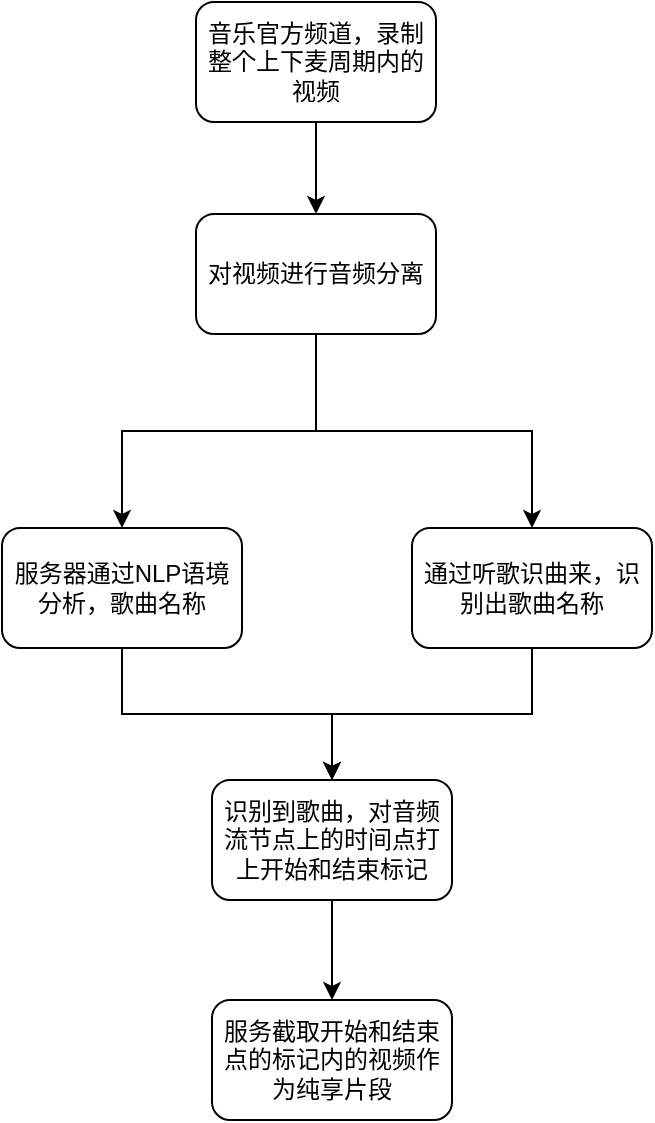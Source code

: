 <mxfile version="17.3.0" type="github" pages="4">
  <diagram id="Orc4LODNtjr0QZBacf03" name="Page-1">
    <mxGraphModel dx="1422" dy="706" grid="0" gridSize="10" guides="1" tooltips="1" connect="1" arrows="1" fold="1" page="1" pageScale="1" pageWidth="1169" pageHeight="827" math="0" shadow="0">
      <root>
        <mxCell id="0" />
        <mxCell id="1" parent="0" />
        <mxCell id="HTQkLbVQqDA6_dZUbLBM-3" style="edgeStyle=orthogonalEdgeStyle;rounded=0;orthogonalLoop=1;jettySize=auto;html=1;exitX=0.5;exitY=1;exitDx=0;exitDy=0;" edge="1" parent="1" source="HTQkLbVQqDA6_dZUbLBM-1" target="HTQkLbVQqDA6_dZUbLBM-2">
          <mxGeometry relative="1" as="geometry" />
        </mxCell>
        <mxCell id="HTQkLbVQqDA6_dZUbLBM-5" style="edgeStyle=orthogonalEdgeStyle;rounded=0;orthogonalLoop=1;jettySize=auto;html=1;exitX=0.5;exitY=1;exitDx=0;exitDy=0;" edge="1" parent="1" source="HTQkLbVQqDA6_dZUbLBM-1" target="HTQkLbVQqDA6_dZUbLBM-4">
          <mxGeometry relative="1" as="geometry" />
        </mxCell>
        <mxCell id="HTQkLbVQqDA6_dZUbLBM-1" value="对视频进行音频分离" style="rounded=1;whiteSpace=wrap;html=1;" vertex="1" parent="1">
          <mxGeometry x="216" y="175" width="120" height="60" as="geometry" />
        </mxCell>
        <mxCell id="HTQkLbVQqDA6_dZUbLBM-9" style="edgeStyle=orthogonalEdgeStyle;rounded=0;orthogonalLoop=1;jettySize=auto;html=1;exitX=0.5;exitY=1;exitDx=0;exitDy=0;" edge="1" parent="1" source="HTQkLbVQqDA6_dZUbLBM-2" target="HTQkLbVQqDA6_dZUbLBM-8">
          <mxGeometry relative="1" as="geometry" />
        </mxCell>
        <mxCell id="HTQkLbVQqDA6_dZUbLBM-2" value="服务器通过NLP语境分析，歌曲名称" style="rounded=1;whiteSpace=wrap;html=1;" vertex="1" parent="1">
          <mxGeometry x="119" y="332" width="120" height="60" as="geometry" />
        </mxCell>
        <mxCell id="HTQkLbVQqDA6_dZUbLBM-11" style="edgeStyle=orthogonalEdgeStyle;rounded=0;orthogonalLoop=1;jettySize=auto;html=1;exitX=0.5;exitY=1;exitDx=0;exitDy=0;entryX=0.5;entryY=0;entryDx=0;entryDy=0;" edge="1" parent="1" source="HTQkLbVQqDA6_dZUbLBM-4" target="HTQkLbVQqDA6_dZUbLBM-8">
          <mxGeometry relative="1" as="geometry" />
        </mxCell>
        <mxCell id="HTQkLbVQqDA6_dZUbLBM-4" value="通过听歌识曲来，识别出歌曲名称" style="rounded=1;whiteSpace=wrap;html=1;" vertex="1" parent="1">
          <mxGeometry x="324" y="332" width="120" height="60" as="geometry" />
        </mxCell>
        <mxCell id="HTQkLbVQqDA6_dZUbLBM-7" style="edgeStyle=orthogonalEdgeStyle;rounded=0;orthogonalLoop=1;jettySize=auto;html=1;exitX=0.5;exitY=1;exitDx=0;exitDy=0;" edge="1" parent="1" source="HTQkLbVQqDA6_dZUbLBM-6" target="HTQkLbVQqDA6_dZUbLBM-1">
          <mxGeometry relative="1" as="geometry" />
        </mxCell>
        <mxCell id="HTQkLbVQqDA6_dZUbLBM-6" value="音乐官方频道，录制整个上下麦周期内的视频" style="rounded=1;whiteSpace=wrap;html=1;" vertex="1" parent="1">
          <mxGeometry x="216" y="69" width="120" height="60" as="geometry" />
        </mxCell>
        <mxCell id="HTQkLbVQqDA6_dZUbLBM-13" style="edgeStyle=orthogonalEdgeStyle;rounded=0;orthogonalLoop=1;jettySize=auto;html=1;exitX=0.5;exitY=1;exitDx=0;exitDy=0;" edge="1" parent="1" source="HTQkLbVQqDA6_dZUbLBM-8" target="HTQkLbVQqDA6_dZUbLBM-12">
          <mxGeometry relative="1" as="geometry" />
        </mxCell>
        <mxCell id="HTQkLbVQqDA6_dZUbLBM-8" value="识别到歌曲，对音频流节点上的时间点打上开始和结束标记" style="rounded=1;whiteSpace=wrap;html=1;" vertex="1" parent="1">
          <mxGeometry x="224" y="458" width="120" height="60" as="geometry" />
        </mxCell>
        <mxCell id="HTQkLbVQqDA6_dZUbLBM-12" value="服务截取开始和结束点的标记内的视频作为纯享片段" style="rounded=1;whiteSpace=wrap;html=1;" vertex="1" parent="1">
          <mxGeometry x="224" y="568" width="120" height="60" as="geometry" />
        </mxCell>
      </root>
    </mxGraphModel>
  </diagram>
  <diagram id="2bLPao2cvPKglA-hRktE" name="Page-2">
    <mxGraphModel dx="1422" dy="706" grid="0" gridSize="10" guides="1" tooltips="1" connect="1" arrows="1" fold="1" page="1" pageScale="1" pageWidth="1169" pageHeight="827" math="0" shadow="0">
      <root>
        <mxCell id="0" />
        <mxCell id="1" parent="0" />
        <mxCell id="eBGUaab0W_qdZnivD-Il-3" style="edgeStyle=orthogonalEdgeStyle;rounded=0;orthogonalLoop=1;jettySize=auto;html=1;exitX=0.5;exitY=1;exitDx=0;exitDy=0;" edge="1" parent="1" source="eBGUaab0W_qdZnivD-Il-1" target="eBGUaab0W_qdZnivD-Il-2">
          <mxGeometry relative="1" as="geometry" />
        </mxCell>
        <mxCell id="eBGUaab0W_qdZnivD-Il-1" value="服务器采集多个主播跳舞的视频" style="rounded=1;whiteSpace=wrap;html=1;" vertex="1" parent="1">
          <mxGeometry x="334" y="74" width="120" height="60" as="geometry" />
        </mxCell>
        <mxCell id="eBGUaab0W_qdZnivD-Il-5" style="edgeStyle=orthogonalEdgeStyle;rounded=0;orthogonalLoop=1;jettySize=auto;html=1;exitX=0.5;exitY=1;exitDx=0;exitDy=0;" edge="1" parent="1" source="eBGUaab0W_qdZnivD-Il-2" target="eBGUaab0W_qdZnivD-Il-4">
          <mxGeometry relative="1" as="geometry" />
        </mxCell>
        <mxCell id="eBGUaab0W_qdZnivD-Il-2" value="通过人工标注使用运镜和没使用运镜的时间段" style="rounded=1;whiteSpace=wrap;html=1;" vertex="1" parent="1">
          <mxGeometry x="334" y="191" width="120" height="60" as="geometry" />
        </mxCell>
        <mxCell id="eBGUaab0W_qdZnivD-Il-7" style="edgeStyle=orthogonalEdgeStyle;rounded=0;orthogonalLoop=1;jettySize=auto;html=1;exitX=0.5;exitY=1;exitDx=0;exitDy=0;" edge="1" parent="1" source="eBGUaab0W_qdZnivD-Il-4" target="eBGUaab0W_qdZnivD-Il-6">
          <mxGeometry relative="1" as="geometry" />
        </mxCell>
        <mxCell id="eBGUaab0W_qdZnivD-Il-4" value="服务器将视频和标记数据放到神经网络进行训练" style="rounded=1;whiteSpace=wrap;html=1;" vertex="1" parent="1">
          <mxGeometry x="334" y="316" width="120" height="60" as="geometry" />
        </mxCell>
        <mxCell id="eBGUaab0W_qdZnivD-Il-6" value="得到可以训练判别是有使用运镜的神经网络" style="rounded=1;whiteSpace=wrap;html=1;" vertex="1" parent="1">
          <mxGeometry x="334" y="427" width="120" height="60" as="geometry" />
        </mxCell>
      </root>
    </mxGraphModel>
  </diagram>
  <diagram id="W8z6kF-Z2tBbe43RbiNw" name="Page-3">
    <mxGraphModel dx="1422" dy="706" grid="0" gridSize="10" guides="1" tooltips="1" connect="1" arrows="1" fold="1" page="1" pageScale="1" pageWidth="1169" pageHeight="827" math="0" shadow="0">
      <root>
        <mxCell id="0" />
        <mxCell id="1" parent="0" />
        <mxCell id="144K8mhHUINVQ7s-G_cp-3" style="edgeStyle=orthogonalEdgeStyle;rounded=0;orthogonalLoop=1;jettySize=auto;html=1;exitX=0.5;exitY=1;exitDx=0;exitDy=0;" edge="1" parent="1" source="144K8mhHUINVQ7s-G_cp-1" target="144K8mhHUINVQ7s-G_cp-2">
          <mxGeometry relative="1" as="geometry" />
        </mxCell>
        <mxCell id="144K8mhHUINVQ7s-G_cp-5" style="edgeStyle=orthogonalEdgeStyle;rounded=0;orthogonalLoop=1;jettySize=auto;html=1;exitX=0.5;exitY=1;exitDx=0;exitDy=0;" edge="1" parent="1" source="144K8mhHUINVQ7s-G_cp-1" target="144K8mhHUINVQ7s-G_cp-4">
          <mxGeometry relative="1" as="geometry" />
        </mxCell>
        <mxCell id="144K8mhHUINVQ7s-G_cp-10" style="edgeStyle=orthogonalEdgeStyle;rounded=0;orthogonalLoop=1;jettySize=auto;html=1;exitX=0.5;exitY=1;exitDx=0;exitDy=0;" edge="1" parent="1" source="144K8mhHUINVQ7s-G_cp-1" target="144K8mhHUINVQ7s-G_cp-6">
          <mxGeometry relative="1" as="geometry" />
        </mxCell>
        <mxCell id="144K8mhHUINVQ7s-G_cp-1" value="服务器通过躯干识别主播身体的关键点" style="rounded=1;whiteSpace=wrap;html=1;" vertex="1" parent="1">
          <mxGeometry x="369" y="90" width="120" height="60" as="geometry" />
        </mxCell>
        <mxCell id="144K8mhHUINVQ7s-G_cp-9" style="edgeStyle=orthogonalEdgeStyle;rounded=0;orthogonalLoop=1;jettySize=auto;html=1;exitX=0.5;exitY=1;exitDx=0;exitDy=0;" edge="1" parent="1" source="144K8mhHUINVQ7s-G_cp-2" target="144K8mhHUINVQ7s-G_cp-8">
          <mxGeometry relative="1" as="geometry" />
        </mxCell>
        <mxCell id="144K8mhHUINVQ7s-G_cp-2" value="通过判断关键点短时间的移动范围和移动速度值来判断是否开始舞蹈" style="rounded=1;whiteSpace=wrap;html=1;" vertex="1" parent="1">
          <mxGeometry x="283" y="229" width="120" height="60" as="geometry" />
        </mxCell>
        <mxCell id="144K8mhHUINVQ7s-G_cp-12" style="edgeStyle=orthogonalEdgeStyle;rounded=0;orthogonalLoop=1;jettySize=auto;html=1;exitX=0.5;exitY=1;exitDx=0;exitDy=0;entryX=0.5;entryY=0;entryDx=0;entryDy=0;" edge="1" parent="1" source="144K8mhHUINVQ7s-G_cp-4" target="144K8mhHUINVQ7s-G_cp-11">
          <mxGeometry relative="1" as="geometry" />
        </mxCell>
        <mxCell id="144K8mhHUINVQ7s-G_cp-4" value="服务器通过运镜神经网络判断是否正在跳舞" style="rounded=1;whiteSpace=wrap;html=1;" vertex="1" parent="1">
          <mxGeometry x="469" y="229" width="120" height="60" as="geometry" />
        </mxCell>
        <mxCell id="144K8mhHUINVQ7s-G_cp-14" style="edgeStyle=orthogonalEdgeStyle;rounded=0;orthogonalLoop=1;jettySize=auto;html=1;exitX=0.5;exitY=1;exitDx=0;exitDy=0;" edge="1" parent="1" source="144K8mhHUINVQ7s-G_cp-6" target="144K8mhHUINVQ7s-G_cp-11">
          <mxGeometry relative="1" as="geometry" />
        </mxCell>
        <mxCell id="144K8mhHUINVQ7s-G_cp-6" value="通过判断，一定时间内腰部以以下关键点无法检测，判定舞蹈结束" style="rounded=1;whiteSpace=wrap;html=1;" vertex="1" parent="1">
          <mxGeometry x="681" y="229" width="120" height="60" as="geometry" />
        </mxCell>
        <mxCell id="144K8mhHUINVQ7s-G_cp-13" style="edgeStyle=orthogonalEdgeStyle;rounded=0;orthogonalLoop=1;jettySize=auto;html=1;exitX=0.5;exitY=1;exitDx=0;exitDy=0;" edge="1" parent="1" source="144K8mhHUINVQ7s-G_cp-8" target="144K8mhHUINVQ7s-G_cp-11">
          <mxGeometry relative="1" as="geometry" />
        </mxCell>
        <mxCell id="144K8mhHUINVQ7s-G_cp-8" value="通过一定时间内判断腰部以下关键点无法识别或者身体关键点比例幅度较低识别为舞蹈结束" style="rounded=1;whiteSpace=wrap;html=1;" vertex="1" parent="1">
          <mxGeometry x="283" y="360" width="120" height="90" as="geometry" />
        </mxCell>
        <mxCell id="144K8mhHUINVQ7s-G_cp-11" value="服务器通过拼接开始和结束点来形式录播视频" style="rounded=1;whiteSpace=wrap;html=1;" vertex="1" parent="1">
          <mxGeometry x="469" y="515" width="120" height="90" as="geometry" />
        </mxCell>
      </root>
    </mxGraphModel>
  </diagram>
  <diagram id="gBMZx-Ovo02UJ5RBBQDM" name="Page-4">
    <mxGraphModel dx="1422" dy="706" grid="0" gridSize="10" guides="1" tooltips="1" connect="1" arrows="1" fold="1" page="1" pageScale="1" pageWidth="1169" pageHeight="827" math="0" shadow="0">
      <root>
        <mxCell id="0" />
        <mxCell id="1" parent="0" />
        <mxCell id="Pts1QCvGDOO1CAjvUuqF-3" style="edgeStyle=orthogonalEdgeStyle;rounded=0;orthogonalLoop=1;jettySize=auto;html=1;exitX=0.5;exitY=1;exitDx=0;exitDy=0;" edge="1" parent="1" source="Pts1QCvGDOO1CAjvUuqF-1" target="Pts1QCvGDOO1CAjvUuqF-2">
          <mxGeometry relative="1" as="geometry" />
        </mxCell>
        <mxCell id="Pts1QCvGDOO1CAjvUuqF-1" value="用户在观看官频录播途中关注主播" style="rounded=1;whiteSpace=wrap;html=1;" vertex="1" parent="1">
          <mxGeometry x="512" y="64" width="120" height="60" as="geometry" />
        </mxCell>
        <mxCell id="Pts1QCvGDOO1CAjvUuqF-5" style="edgeStyle=orthogonalEdgeStyle;rounded=0;orthogonalLoop=1;jettySize=auto;html=1;exitX=0.5;exitY=1;exitDx=0;exitDy=0;" edge="1" parent="1" source="Pts1QCvGDOO1CAjvUuqF-2" target="Pts1QCvGDOO1CAjvUuqF-4">
          <mxGeometry relative="1" as="geometry" />
        </mxCell>
        <mxCell id="Pts1QCvGDOO1CAjvUuqF-8" style="edgeStyle=orthogonalEdgeStyle;rounded=0;orthogonalLoop=1;jettySize=auto;html=1;exitX=0.5;exitY=1;exitDx=0;exitDy=0;" edge="1" parent="1" source="Pts1QCvGDOO1CAjvUuqF-2" target="Pts1QCvGDOO1CAjvUuqF-6">
          <mxGeometry relative="1" as="geometry" />
        </mxCell>
        <mxCell id="Pts1QCvGDOO1CAjvUuqF-9" style="edgeStyle=orthogonalEdgeStyle;rounded=0;orthogonalLoop=1;jettySize=auto;html=1;exitX=0.5;exitY=1;exitDx=0;exitDy=0;" edge="1" parent="1" source="Pts1QCvGDOO1CAjvUuqF-2" target="Pts1QCvGDOO1CAjvUuqF-7">
          <mxGeometry relative="1" as="geometry" />
        </mxCell>
        <mxCell id="Pts1QCvGDOO1CAjvUuqF-2" value="请求服务器查看主播和录播资源状态，并返回结果到客户端" style="rounded=1;whiteSpace=wrap;html=1;" vertex="1" parent="1">
          <mxGeometry x="512" y="174" width="120" height="60" as="geometry" />
        </mxCell>
        <mxCell id="Pts1QCvGDOO1CAjvUuqF-4" value="服务器返回主播正在直播，用户点击后跳转到直播间" style="rounded=1;whiteSpace=wrap;html=1;" vertex="1" parent="1">
          <mxGeometry x="340" y="301" width="120" height="60" as="geometry" />
        </mxCell>
        <mxCell id="Pts1QCvGDOO1CAjvUuqF-6" value="服务器返回主播拥有其他录播资源，跳转到主播录播列表" style="rounded=1;whiteSpace=wrap;html=1;" vertex="1" parent="1">
          <mxGeometry x="512" y="303" width="120" height="60" as="geometry" />
        </mxCell>
        <mxCell id="Pts1QCvGDOO1CAjvUuqF-7" value="用户选择拒绝，则接着播放下一个官频录播" style="rounded=1;whiteSpace=wrap;html=1;" vertex="1" parent="1">
          <mxGeometry x="708" y="301" width="120" height="60" as="geometry" />
        </mxCell>
      </root>
    </mxGraphModel>
  </diagram>
</mxfile>
